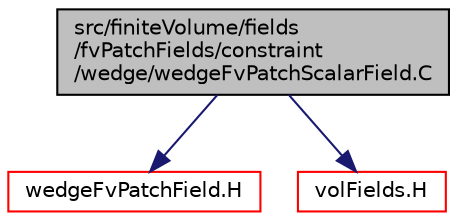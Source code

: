 digraph "src/finiteVolume/fields/fvPatchFields/constraint/wedge/wedgeFvPatchScalarField.C"
{
  bgcolor="transparent";
  edge [fontname="Helvetica",fontsize="10",labelfontname="Helvetica",labelfontsize="10"];
  node [fontname="Helvetica",fontsize="10",shape=record];
  Node0 [label="src/finiteVolume/fields\l/fvPatchFields/constraint\l/wedge/wedgeFvPatchScalarField.C",height=0.2,width=0.4,color="black", fillcolor="grey75", style="filled", fontcolor="black"];
  Node0 -> Node1 [color="midnightblue",fontsize="10",style="solid",fontname="Helvetica"];
  Node1 [label="wedgeFvPatchField.H",height=0.2,width=0.4,color="red",URL="$a01880.html"];
  Node0 -> Node208 [color="midnightblue",fontsize="10",style="solid",fontname="Helvetica"];
  Node208 [label="volFields.H",height=0.2,width=0.4,color="red",URL="$a02912.html"];
}
